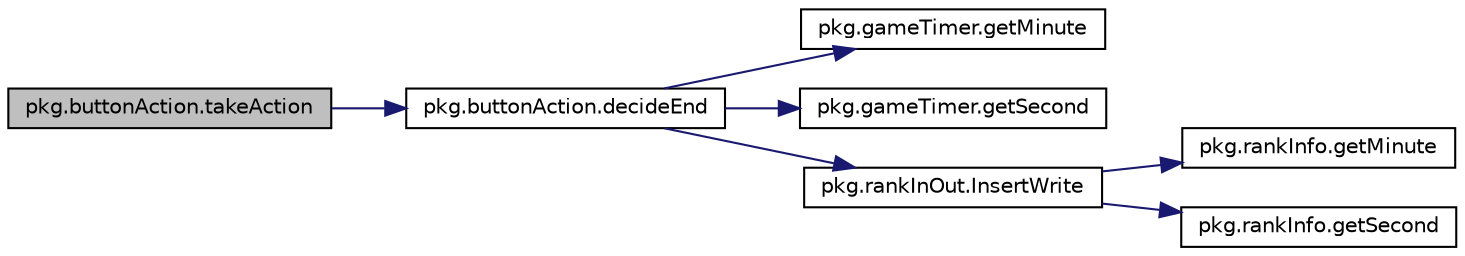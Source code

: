 digraph "pkg.buttonAction.takeAction"
{
  edge [fontname="Helvetica",fontsize="10",labelfontname="Helvetica",labelfontsize="10"];
  node [fontname="Helvetica",fontsize="10",shape=record];
  rankdir="LR";
  Node1 [label="pkg.buttonAction.takeAction",height=0.2,width=0.4,color="black", fillcolor="grey75", style="filled", fontcolor="black"];
  Node1 -> Node2 [color="midnightblue",fontsize="10",style="solid",fontname="Helvetica"];
  Node2 [label="pkg.buttonAction.decideEnd",height=0.2,width=0.4,color="black", fillcolor="white", style="filled",URL="$classpkg_1_1button_action.html#a878bf71ca4d3b05d66b3c2c13dce58ed"];
  Node2 -> Node3 [color="midnightblue",fontsize="10",style="solid",fontname="Helvetica"];
  Node3 [label="pkg.gameTimer.getMinute",height=0.2,width=0.4,color="black", fillcolor="white", style="filled",URL="$classpkg_1_1game_timer.html#af37924eb416037022e0063ae1be50e73"];
  Node2 -> Node4 [color="midnightblue",fontsize="10",style="solid",fontname="Helvetica"];
  Node4 [label="pkg.gameTimer.getSecond",height=0.2,width=0.4,color="black", fillcolor="white", style="filled",URL="$classpkg_1_1game_timer.html#ac9a650d8eaf327e8108cac67fbbfdfad"];
  Node2 -> Node5 [color="midnightblue",fontsize="10",style="solid",fontname="Helvetica"];
  Node5 [label="pkg.rankInOut.InsertWrite",height=0.2,width=0.4,color="black", fillcolor="white", style="filled",URL="$classpkg_1_1rank_in_out.html#a4a530005186a0b5cc77f310255c3e687"];
  Node5 -> Node6 [color="midnightblue",fontsize="10",style="solid",fontname="Helvetica"];
  Node6 [label="pkg.rankInfo.getMinute",height=0.2,width=0.4,color="black", fillcolor="white", style="filled",URL="$classpkg_1_1rank_info.html#a4d5ebf729e4c5ecd82928476f9870a14"];
  Node5 -> Node7 [color="midnightblue",fontsize="10",style="solid",fontname="Helvetica"];
  Node7 [label="pkg.rankInfo.getSecond",height=0.2,width=0.4,color="black", fillcolor="white", style="filled",URL="$classpkg_1_1rank_info.html#a60abc8500ee5e19582f44994932a5f32"];
}
